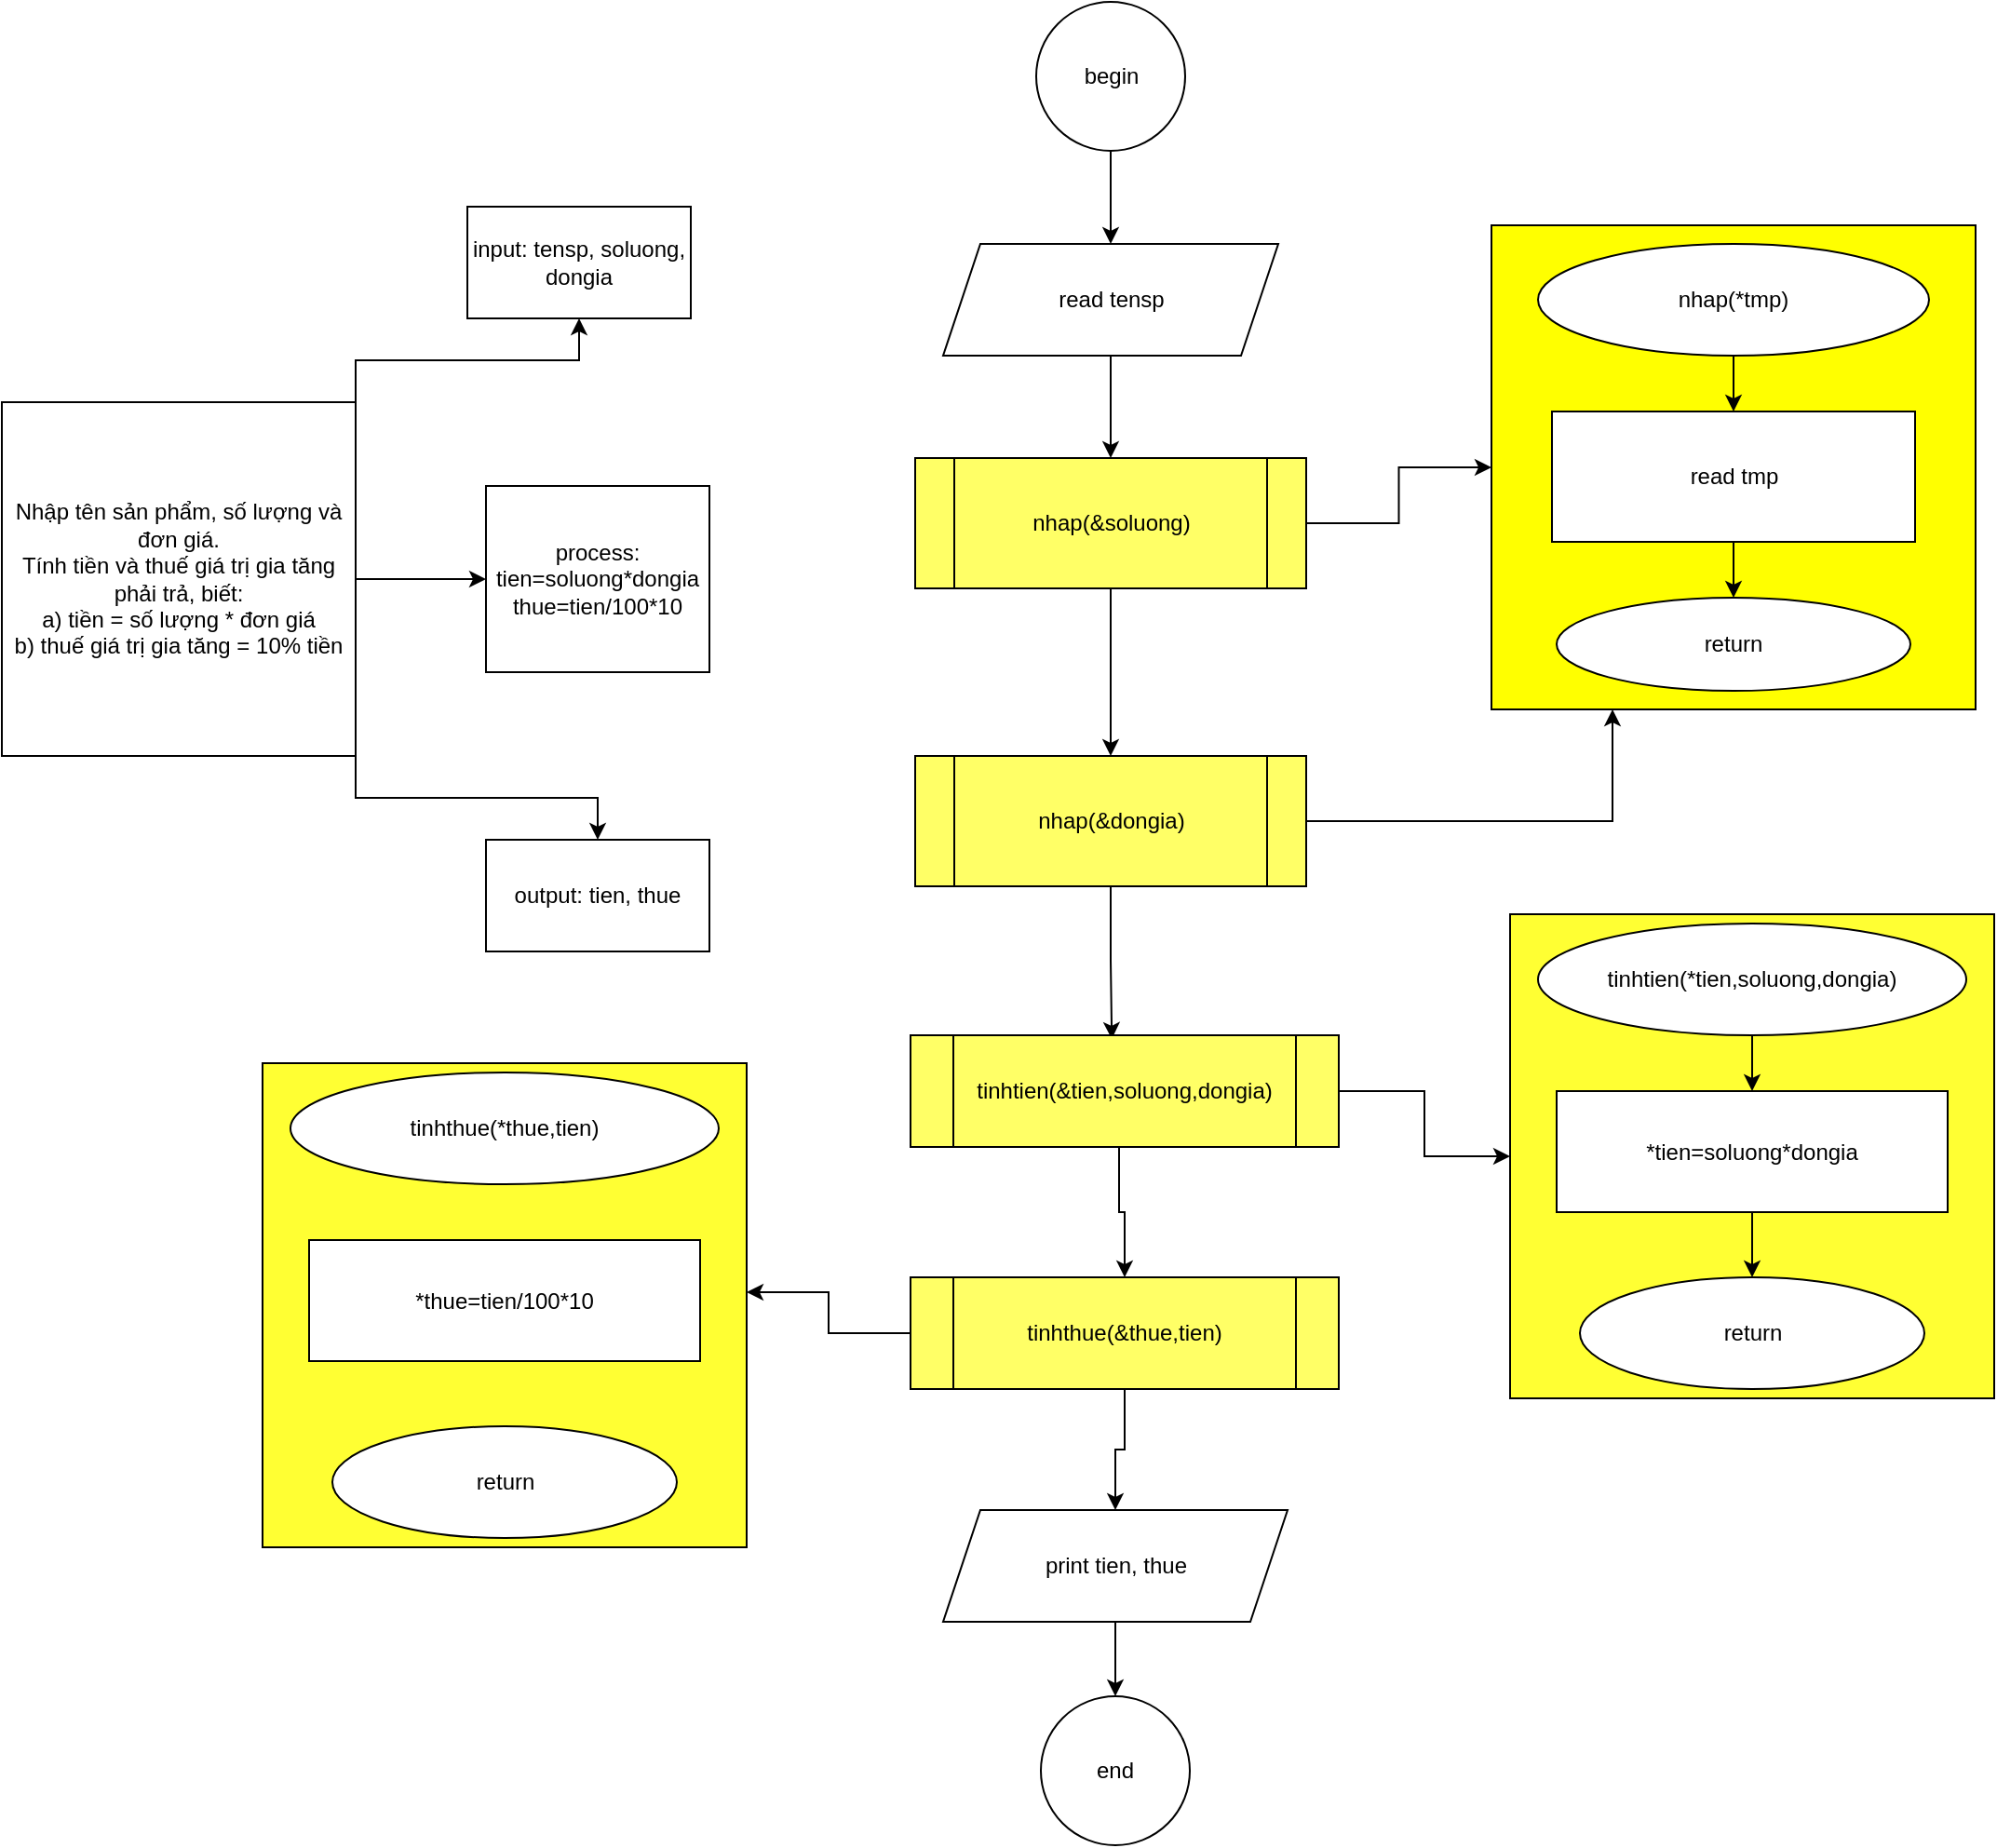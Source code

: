 <mxfile version="21.1.2" type="device">
  <diagram name="Page-1" id="zIp_75Tj2olefpH6wEmV">
    <mxGraphModel dx="1970" dy="1642" grid="1" gridSize="10" guides="1" tooltips="1" connect="1" arrows="1" fold="1" page="1" pageScale="1" pageWidth="850" pageHeight="1100" math="0" shadow="0">
      <root>
        <mxCell id="0" />
        <mxCell id="1" parent="0" />
        <mxCell id="DKapiem6TMXHNw-3UVct-40" style="edgeStyle=orthogonalEdgeStyle;rounded=0;orthogonalLoop=1;jettySize=auto;html=1;entryX=0.5;entryY=0;entryDx=0;entryDy=0;" parent="1" source="DKapiem6TMXHNw-3UVct-2" target="DKapiem6TMXHNw-3UVct-39" edge="1">
          <mxGeometry relative="1" as="geometry" />
        </mxCell>
        <mxCell id="DKapiem6TMXHNw-3UVct-2" value="begin" style="ellipse;whiteSpace=wrap;html=1;aspect=fixed;" parent="1" vertex="1">
          <mxGeometry x="385.5" y="-90" width="80" height="80" as="geometry" />
        </mxCell>
        <mxCell id="DKapiem6TMXHNw-3UVct-3" value="end" style="ellipse;whiteSpace=wrap;html=1;aspect=fixed;" parent="1" vertex="1">
          <mxGeometry x="388" y="820" width="80" height="80" as="geometry" />
        </mxCell>
        <mxCell id="DKapiem6TMXHNw-3UVct-37" style="edgeStyle=orthogonalEdgeStyle;rounded=0;orthogonalLoop=1;jettySize=auto;html=1;exitX=0.5;exitY=1;exitDx=0;exitDy=0;entryX=0.5;entryY=0;entryDx=0;entryDy=0;" parent="1" source="DKapiem6TMXHNw-3UVct-7" target="DKapiem6TMXHNw-3UVct-36" edge="1">
          <mxGeometry relative="1" as="geometry">
            <mxPoint x="425.5" y="240" as="sourcePoint" />
            <mxPoint x="425.5" y="300" as="targetPoint" />
          </mxGeometry>
        </mxCell>
        <mxCell id="DKapiem6TMXHNw-3UVct-6" style="edgeStyle=orthogonalEdgeStyle;rounded=0;orthogonalLoop=1;jettySize=auto;html=1;exitX=1;exitY=0.5;exitDx=0;exitDy=0;entryX=0;entryY=0.5;entryDx=0;entryDy=0;" parent="1" source="DKapiem6TMXHNw-3UVct-7" target="DKapiem6TMXHNw-3UVct-8" edge="1">
          <mxGeometry relative="1" as="geometry">
            <mxPoint x="660" y="189.471" as="targetPoint" />
          </mxGeometry>
        </mxCell>
        <mxCell id="DKapiem6TMXHNw-3UVct-7" value="nhap(&amp;amp;soluong)" style="shape=process;whiteSpace=wrap;html=1;backgroundOutline=1;fillColor=#FFFF66;" parent="1" vertex="1">
          <mxGeometry x="320.5" y="155" width="210" height="70" as="geometry" />
        </mxCell>
        <mxCell id="DKapiem6TMXHNw-3UVct-8" value="" style="whiteSpace=wrap;html=1;aspect=fixed;fillColor=#FFFF00;" parent="1" vertex="1">
          <mxGeometry x="630" y="30" width="260" height="260" as="geometry" />
        </mxCell>
        <mxCell id="DKapiem6TMXHNw-3UVct-9" style="edgeStyle=orthogonalEdgeStyle;rounded=0;orthogonalLoop=1;jettySize=auto;html=1;entryX=0.5;entryY=0;entryDx=0;entryDy=0;" parent="1" source="DKapiem6TMXHNw-3UVct-10" target="DKapiem6TMXHNw-3UVct-14" edge="1">
          <mxGeometry relative="1" as="geometry" />
        </mxCell>
        <mxCell id="DKapiem6TMXHNw-3UVct-10" value="nhap(*tmp)" style="ellipse;whiteSpace=wrap;html=1;" parent="1" vertex="1">
          <mxGeometry x="655" y="40" width="210" height="60" as="geometry" />
        </mxCell>
        <mxCell id="DKapiem6TMXHNw-3UVct-11" style="edgeStyle=orthogonalEdgeStyle;rounded=0;orthogonalLoop=1;jettySize=auto;html=1;exitX=0.5;exitY=1;exitDx=0;exitDy=0;" parent="1" source="DKapiem6TMXHNw-3UVct-10" target="DKapiem6TMXHNw-3UVct-10" edge="1">
          <mxGeometry relative="1" as="geometry" />
        </mxCell>
        <mxCell id="DKapiem6TMXHNw-3UVct-12" value="return" style="ellipse;whiteSpace=wrap;html=1;" parent="1" vertex="1">
          <mxGeometry x="665" y="230" width="190" height="50" as="geometry" />
        </mxCell>
        <mxCell id="DKapiem6TMXHNw-3UVct-13" style="edgeStyle=orthogonalEdgeStyle;rounded=0;orthogonalLoop=1;jettySize=auto;html=1;entryX=0.5;entryY=0;entryDx=0;entryDy=0;" parent="1" source="DKapiem6TMXHNw-3UVct-14" target="DKapiem6TMXHNw-3UVct-12" edge="1">
          <mxGeometry relative="1" as="geometry" />
        </mxCell>
        <mxCell id="DKapiem6TMXHNw-3UVct-14" value="read tmp" style="rounded=0;whiteSpace=wrap;html=1;" parent="1" vertex="1">
          <mxGeometry x="662.5" y="130" width="195" height="70" as="geometry" />
        </mxCell>
        <mxCell id="DKapiem6TMXHNw-3UVct-47" style="edgeStyle=orthogonalEdgeStyle;rounded=0;orthogonalLoop=1;jettySize=auto;html=1;exitX=0.47;exitY=0.983;exitDx=0;exitDy=0;exitPerimeter=0;entryX=0.5;entryY=0;entryDx=0;entryDy=0;" parent="1" source="DKapiem6TMXHNw-3UVct-42" target="DKapiem6TMXHNw-3UVct-46" edge="1">
          <mxGeometry relative="1" as="geometry">
            <mxPoint x="425.5" y="540" as="sourcePoint" />
            <mxPoint x="425.5" y="580" as="targetPoint" />
            <Array as="points">
              <mxPoint x="430" y="524" />
              <mxPoint x="430" y="560" />
              <mxPoint x="433" y="560" />
            </Array>
          </mxGeometry>
        </mxCell>
        <mxCell id="DKapiem6TMXHNw-3UVct-19" style="edgeStyle=orthogonalEdgeStyle;rounded=0;orthogonalLoop=1;jettySize=auto;html=1;entryX=0.5;entryY=0;entryDx=0;entryDy=0;" parent="1" source="DKapiem6TMXHNw-3UVct-20" target="DKapiem6TMXHNw-3UVct-3" edge="1">
          <mxGeometry relative="1" as="geometry" />
        </mxCell>
        <mxCell id="DKapiem6TMXHNw-3UVct-20" value="print tien, thue" style="shape=parallelogram;perimeter=parallelogramPerimeter;whiteSpace=wrap;html=1;fixedSize=1;" parent="1" vertex="1">
          <mxGeometry x="335.5" y="720" width="185" height="60" as="geometry" />
        </mxCell>
        <mxCell id="DKapiem6TMXHNw-3UVct-21" value="" style="whiteSpace=wrap;html=1;aspect=fixed;fillColor=#FFFF33;" parent="1" vertex="1">
          <mxGeometry x="640" y="400" width="260" height="260" as="geometry" />
        </mxCell>
        <mxCell id="DKapiem6TMXHNw-3UVct-22" style="edgeStyle=orthogonalEdgeStyle;rounded=0;orthogonalLoop=1;jettySize=auto;html=1;entryX=0.5;entryY=0;entryDx=0;entryDy=0;" parent="1" source="DKapiem6TMXHNw-3UVct-23" target="DKapiem6TMXHNw-3UVct-26" edge="1">
          <mxGeometry relative="1" as="geometry" />
        </mxCell>
        <mxCell id="DKapiem6TMXHNw-3UVct-23" value="tinhtien(*tien,soluong,dongia)" style="ellipse;whiteSpace=wrap;html=1;" parent="1" vertex="1">
          <mxGeometry x="655" y="405" width="230" height="60" as="geometry" />
        </mxCell>
        <mxCell id="DKapiem6TMXHNw-3UVct-24" value="return" style="ellipse;whiteSpace=wrap;html=1;" parent="1" vertex="1">
          <mxGeometry x="677.5" y="595" width="185" height="60" as="geometry" />
        </mxCell>
        <mxCell id="DKapiem6TMXHNw-3UVct-25" style="edgeStyle=orthogonalEdgeStyle;rounded=0;orthogonalLoop=1;jettySize=auto;html=1;" parent="1" source="DKapiem6TMXHNw-3UVct-26" target="DKapiem6TMXHNw-3UVct-24" edge="1">
          <mxGeometry relative="1" as="geometry" />
        </mxCell>
        <mxCell id="DKapiem6TMXHNw-3UVct-26" value="*tien=soluong*dongia" style="rounded=0;whiteSpace=wrap;html=1;" parent="1" vertex="1">
          <mxGeometry x="665" y="495" width="210" height="65" as="geometry" />
        </mxCell>
        <mxCell id="DKapiem6TMXHNw-3UVct-27" style="edgeStyle=orthogonalEdgeStyle;rounded=0;orthogonalLoop=1;jettySize=auto;html=1;exitX=1;exitY=0;exitDx=0;exitDy=0;" parent="1" source="DKapiem6TMXHNw-3UVct-30" target="DKapiem6TMXHNw-3UVct-31" edge="1">
          <mxGeometry relative="1" as="geometry">
            <mxPoint x="90" y="90" as="targetPoint" />
          </mxGeometry>
        </mxCell>
        <mxCell id="DKapiem6TMXHNw-3UVct-28" style="edgeStyle=orthogonalEdgeStyle;rounded=0;orthogonalLoop=1;jettySize=auto;html=1;" parent="1" source="DKapiem6TMXHNw-3UVct-30" target="DKapiem6TMXHNw-3UVct-32" edge="1">
          <mxGeometry relative="1" as="geometry">
            <mxPoint x="130" y="220" as="targetPoint" />
          </mxGeometry>
        </mxCell>
        <mxCell id="DKapiem6TMXHNw-3UVct-29" style="edgeStyle=orthogonalEdgeStyle;rounded=0;orthogonalLoop=1;jettySize=auto;html=1;exitX=1;exitY=1;exitDx=0;exitDy=0;" parent="1" source="DKapiem6TMXHNw-3UVct-30" target="DKapiem6TMXHNw-3UVct-33" edge="1">
          <mxGeometry relative="1" as="geometry">
            <mxPoint x="140" y="390" as="targetPoint" />
          </mxGeometry>
        </mxCell>
        <mxCell id="DKapiem6TMXHNw-3UVct-30" value="&lt;div&gt;Nhập tên sản phẩm, số lượng và đơn giá.&lt;/div&gt;&lt;div&gt;Tính tiền và thuế giá trị gia tăng phải trả, biết:&lt;/div&gt;&lt;div&gt;a) tiền = số lượng * đơn giá&lt;/div&gt;&lt;div&gt;b) thuế giá trị gia tăng = 10% tiền&lt;/div&gt;" style="whiteSpace=wrap;html=1;aspect=fixed;" parent="1" vertex="1">
          <mxGeometry x="-170" y="125" width="190" height="190" as="geometry" />
        </mxCell>
        <mxCell id="DKapiem6TMXHNw-3UVct-31" value="input: tensp, soluong, dongia" style="rounded=0;whiteSpace=wrap;html=1;" parent="1" vertex="1">
          <mxGeometry x="80" y="20" width="120" height="60" as="geometry" />
        </mxCell>
        <mxCell id="DKapiem6TMXHNw-3UVct-32" value="process:&lt;br&gt;tien=soluong*dongia&lt;br&gt;thue=tien/100*10" style="rounded=0;whiteSpace=wrap;html=1;" parent="1" vertex="1">
          <mxGeometry x="90" y="170" width="120" height="100" as="geometry" />
        </mxCell>
        <mxCell id="DKapiem6TMXHNw-3UVct-33" value="output: tien, thue" style="rounded=0;whiteSpace=wrap;html=1;" parent="1" vertex="1">
          <mxGeometry x="90" y="360" width="120" height="60" as="geometry" />
        </mxCell>
        <mxCell id="DKapiem6TMXHNw-3UVct-43" style="edgeStyle=orthogonalEdgeStyle;rounded=0;orthogonalLoop=1;jettySize=auto;html=1;exitX=0.5;exitY=1;exitDx=0;exitDy=0;entryX=0.47;entryY=0.033;entryDx=0;entryDy=0;entryPerimeter=0;" parent="1" source="DKapiem6TMXHNw-3UVct-36" target="DKapiem6TMXHNw-3UVct-42" edge="1">
          <mxGeometry relative="1" as="geometry">
            <mxPoint x="425.5" y="400" as="sourcePoint" />
            <mxPoint x="426" y="470" as="targetPoint" />
          </mxGeometry>
        </mxCell>
        <mxCell id="DKapiem6TMXHNw-3UVct-38" style="edgeStyle=orthogonalEdgeStyle;rounded=0;orthogonalLoop=1;jettySize=auto;html=1;exitX=1;exitY=0.5;exitDx=0;exitDy=0;entryX=0.25;entryY=1;entryDx=0;entryDy=0;" parent="1" source="DKapiem6TMXHNw-3UVct-36" target="DKapiem6TMXHNw-3UVct-8" edge="1">
          <mxGeometry relative="1" as="geometry" />
        </mxCell>
        <mxCell id="DKapiem6TMXHNw-3UVct-36" value="nhap(&amp;amp;dongia)" style="shape=process;whiteSpace=wrap;html=1;backgroundOutline=1;fillColor=#FFFF66;" parent="1" vertex="1">
          <mxGeometry x="320.5" y="315" width="210" height="70" as="geometry" />
        </mxCell>
        <mxCell id="DKapiem6TMXHNw-3UVct-41" style="edgeStyle=orthogonalEdgeStyle;rounded=0;orthogonalLoop=1;jettySize=auto;html=1;entryX=0.5;entryY=0;entryDx=0;entryDy=0;" parent="1" source="DKapiem6TMXHNw-3UVct-39" target="DKapiem6TMXHNw-3UVct-7" edge="1">
          <mxGeometry relative="1" as="geometry">
            <mxPoint x="425.5" y="140" as="targetPoint" />
          </mxGeometry>
        </mxCell>
        <mxCell id="DKapiem6TMXHNw-3UVct-39" value="read tensp" style="shape=parallelogram;perimeter=parallelogramPerimeter;whiteSpace=wrap;html=1;fixedSize=1;" parent="1" vertex="1">
          <mxGeometry x="335.5" y="40" width="180" height="60" as="geometry" />
        </mxCell>
        <mxCell id="DKapiem6TMXHNw-3UVct-44" style="edgeStyle=orthogonalEdgeStyle;rounded=0;orthogonalLoop=1;jettySize=auto;html=1;exitX=1;exitY=0.5;exitDx=0;exitDy=0;" parent="1" source="DKapiem6TMXHNw-3UVct-42" target="DKapiem6TMXHNw-3UVct-21" edge="1">
          <mxGeometry relative="1" as="geometry" />
        </mxCell>
        <mxCell id="DKapiem6TMXHNw-3UVct-42" value="tinhtien(&amp;amp;tien,soluong,dongia)" style="shape=process;whiteSpace=wrap;html=1;backgroundOutline=1;fillColor=#FFFF66;" parent="1" vertex="1">
          <mxGeometry x="318" y="465" width="230" height="60" as="geometry" />
        </mxCell>
        <mxCell id="DKapiem6TMXHNw-3UVct-53" style="edgeStyle=orthogonalEdgeStyle;rounded=0;orthogonalLoop=1;jettySize=auto;html=1;entryX=0.5;entryY=0;entryDx=0;entryDy=0;exitX=0.5;exitY=1;exitDx=0;exitDy=0;" parent="1" source="DKapiem6TMXHNw-3UVct-46" target="DKapiem6TMXHNw-3UVct-20" edge="1">
          <mxGeometry relative="1" as="geometry">
            <mxPoint x="425.5" y="670" as="sourcePoint" />
          </mxGeometry>
        </mxCell>
        <mxCell id="DKapiem6TMXHNw-3UVct-52" style="edgeStyle=orthogonalEdgeStyle;rounded=0;orthogonalLoop=1;jettySize=auto;html=1;exitX=0;exitY=0.5;exitDx=0;exitDy=0;entryX=1;entryY=0.473;entryDx=0;entryDy=0;entryPerimeter=0;" parent="1" source="DKapiem6TMXHNw-3UVct-46" target="DKapiem6TMXHNw-3UVct-48" edge="1">
          <mxGeometry relative="1" as="geometry" />
        </mxCell>
        <mxCell id="DKapiem6TMXHNw-3UVct-46" value="tinhthue(&amp;amp;thue,tien)" style="shape=process;whiteSpace=wrap;html=1;backgroundOutline=1;fillColor=#FFFF66;" parent="1" vertex="1">
          <mxGeometry x="318" y="595" width="230" height="60" as="geometry" />
        </mxCell>
        <mxCell id="DKapiem6TMXHNw-3UVct-48" value="" style="whiteSpace=wrap;html=1;aspect=fixed;fillColor=#FFFF33;" parent="1" vertex="1">
          <mxGeometry x="-30" y="480" width="260" height="260" as="geometry" />
        </mxCell>
        <mxCell id="DKapiem6TMXHNw-3UVct-49" value="tinhthue(*thue,tien)" style="ellipse;whiteSpace=wrap;html=1;" parent="1" vertex="1">
          <mxGeometry x="-15" y="485" width="230" height="60" as="geometry" />
        </mxCell>
        <mxCell id="DKapiem6TMXHNw-3UVct-50" value="return" style="ellipse;whiteSpace=wrap;html=1;" parent="1" vertex="1">
          <mxGeometry x="7.5" y="675" width="185" height="60" as="geometry" />
        </mxCell>
        <mxCell id="DKapiem6TMXHNw-3UVct-51" value="*thue=tien/100*10" style="rounded=0;whiteSpace=wrap;html=1;" parent="1" vertex="1">
          <mxGeometry x="-5" y="575" width="210" height="65" as="geometry" />
        </mxCell>
      </root>
    </mxGraphModel>
  </diagram>
</mxfile>
